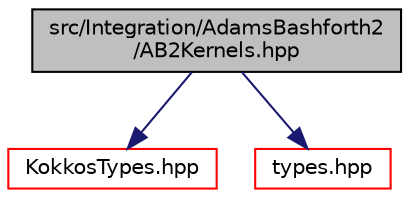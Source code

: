 digraph "src/Integration/AdamsBashforth2/AB2Kernels.hpp"
{
 // LATEX_PDF_SIZE
  edge [fontname="Helvetica",fontsize="10",labelfontname="Helvetica",labelfontsize="10"];
  node [fontname="Helvetica",fontsize="10",shape=record];
  Node1 [label="src/Integration/AdamsBashforth2\l/AB2Kernels.hpp",height=0.2,width=0.4,color="black", fillcolor="grey75", style="filled", fontcolor="black",tooltip=" "];
  Node1 -> Node2 [color="midnightblue",fontsize="10",style="solid",fontname="Helvetica"];
  Node2 [label="KokkosTypes.hpp",height=0.2,width=0.4,color="red", fillcolor="white", style="filled",URL="$KokkosTypes_8hpp.html",tooltip=" "];
  Node1 -> Node9 [color="midnightblue",fontsize="10",style="solid",fontname="Helvetica"];
  Node9 [label="types.hpp",height=0.2,width=0.4,color="red", fillcolor="white", style="filled",URL="$types_8hpp.html",tooltip=" "];
}
